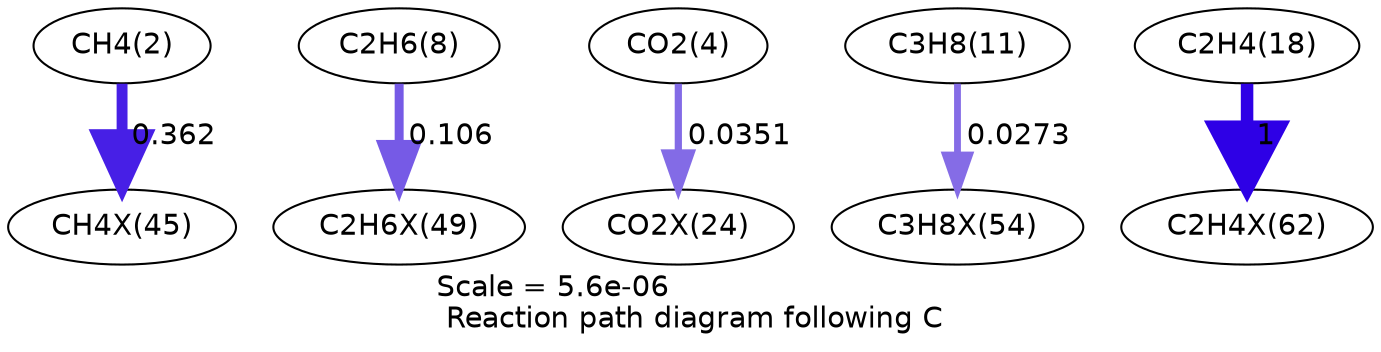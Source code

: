digraph reaction_paths {
center=1;
s4 -> s73[fontname="Helvetica", penwidth=5.23, arrowsize=2.62, color="0.7, 0.862, 0.9"
, label=" 0.362"];
s10 -> s77[fontname="Helvetica", penwidth=4.31, arrowsize=2.15, color="0.7, 0.606, 0.9"
, label=" 0.106"];
s6 -> s68[fontname="Helvetica", penwidth=3.47, arrowsize=1.74, color="0.7, 0.535, 0.9"
, label=" 0.0351"];
s13 -> s80[fontname="Helvetica", penwidth=3.28, arrowsize=1.64, color="0.7, 0.527, 0.9"
, label=" 0.0273"];
s20 -> s85[fontname="Helvetica", penwidth=6, arrowsize=3, color="0.7, 1.5, 0.9"
, label=" 1"];
s4 [ fontname="Helvetica", label="CH4(2)"];
s6 [ fontname="Helvetica", label="CO2(4)"];
s10 [ fontname="Helvetica", label="C2H6(8)"];
s13 [ fontname="Helvetica", label="C3H8(11)"];
s20 [ fontname="Helvetica", label="C2H4(18)"];
s68 [ fontname="Helvetica", label="CO2X(24)"];
s73 [ fontname="Helvetica", label="CH4X(45)"];
s77 [ fontname="Helvetica", label="C2H6X(49)"];
s80 [ fontname="Helvetica", label="C3H8X(54)"];
s85 [ fontname="Helvetica", label="C2H4X(62)"];
 label = "Scale = 5.6e-06\l Reaction path diagram following C";
 fontname = "Helvetica";
}
